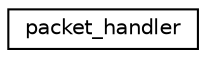 digraph "Graphical Class Hierarchy"
{
  edge [fontname="Helvetica",fontsize="10",labelfontname="Helvetica",labelfontsize="10"];
  node [fontname="Helvetica",fontsize="10",shape=record];
  rankdir="LR";
  Node0 [label="packet_handler",height=0.2,width=0.4,color="black", fillcolor="white", style="filled",URL="$classpacket__handler.html"];
}
